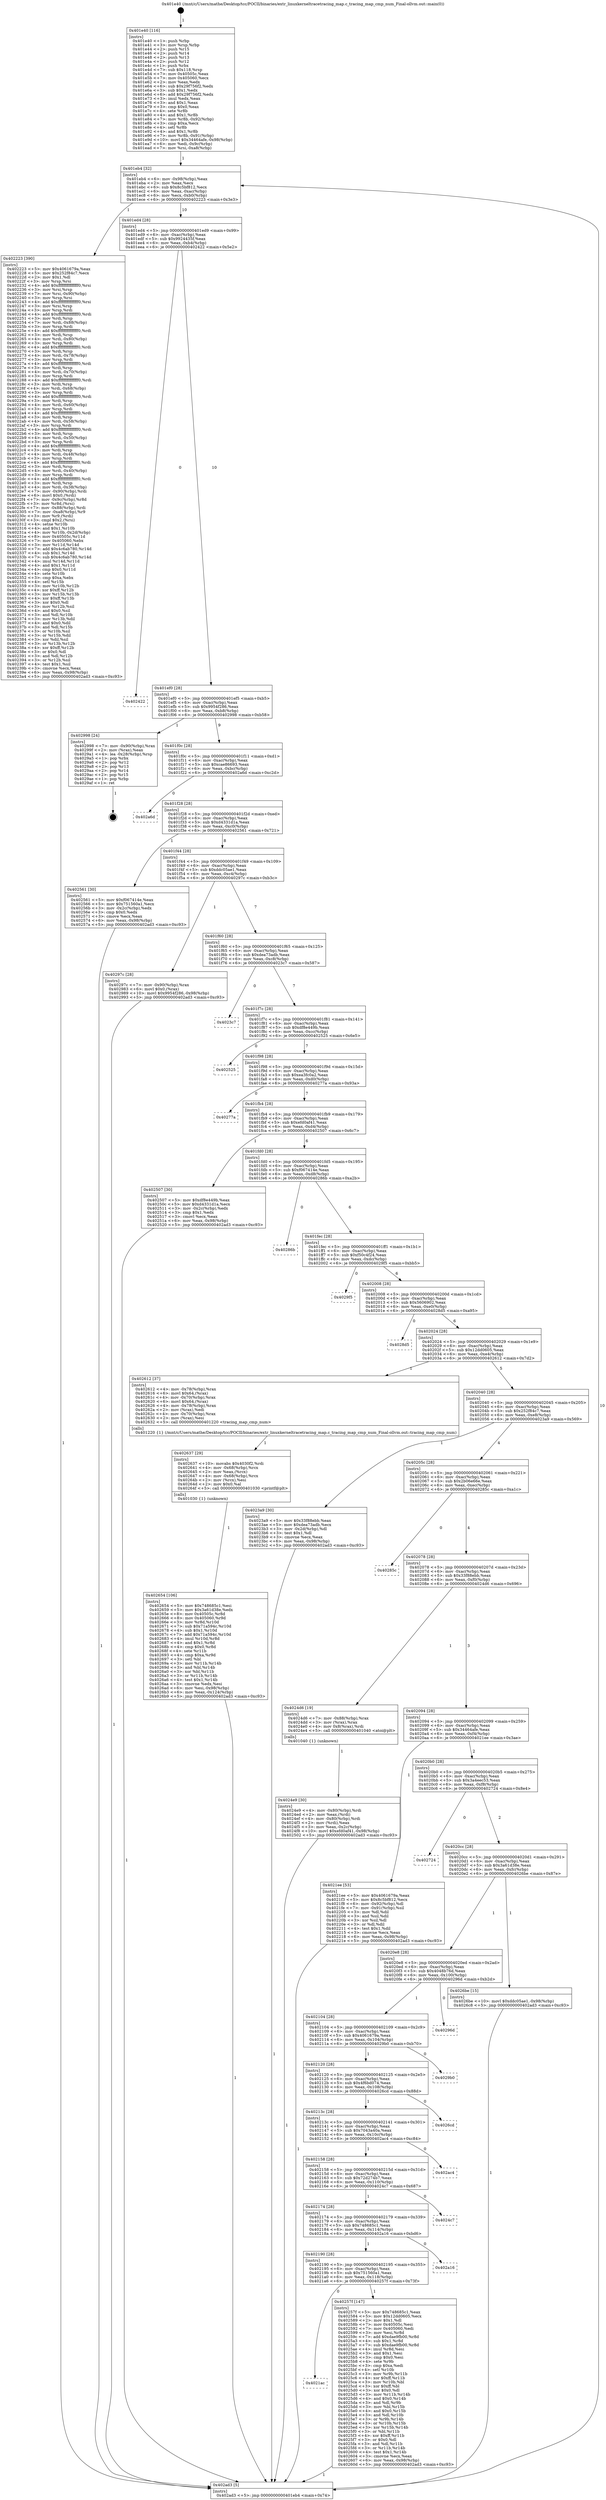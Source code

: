 digraph "0x401e40" {
  label = "0x401e40 (/mnt/c/Users/mathe/Desktop/tcc/POCII/binaries/extr_linuxkerneltracetracing_map.c_tracing_map_cmp_num_Final-ollvm.out::main(0))"
  labelloc = "t"
  node[shape=record]

  Entry [label="",width=0.3,height=0.3,shape=circle,fillcolor=black,style=filled]
  "0x401eb4" [label="{
     0x401eb4 [32]\l
     | [instrs]\l
     &nbsp;&nbsp;0x401eb4 \<+6\>: mov -0x98(%rbp),%eax\l
     &nbsp;&nbsp;0x401eba \<+2\>: mov %eax,%ecx\l
     &nbsp;&nbsp;0x401ebc \<+6\>: sub $0x8c5bf812,%ecx\l
     &nbsp;&nbsp;0x401ec2 \<+6\>: mov %eax,-0xac(%rbp)\l
     &nbsp;&nbsp;0x401ec8 \<+6\>: mov %ecx,-0xb0(%rbp)\l
     &nbsp;&nbsp;0x401ece \<+6\>: je 0000000000402223 \<main+0x3e3\>\l
  }"]
  "0x402223" [label="{
     0x402223 [390]\l
     | [instrs]\l
     &nbsp;&nbsp;0x402223 \<+5\>: mov $0x4061679a,%eax\l
     &nbsp;&nbsp;0x402228 \<+5\>: mov $0x252f84c7,%ecx\l
     &nbsp;&nbsp;0x40222d \<+2\>: mov $0x1,%dl\l
     &nbsp;&nbsp;0x40222f \<+3\>: mov %rsp,%rsi\l
     &nbsp;&nbsp;0x402232 \<+4\>: add $0xfffffffffffffff0,%rsi\l
     &nbsp;&nbsp;0x402236 \<+3\>: mov %rsi,%rsp\l
     &nbsp;&nbsp;0x402239 \<+7\>: mov %rsi,-0x90(%rbp)\l
     &nbsp;&nbsp;0x402240 \<+3\>: mov %rsp,%rsi\l
     &nbsp;&nbsp;0x402243 \<+4\>: add $0xfffffffffffffff0,%rsi\l
     &nbsp;&nbsp;0x402247 \<+3\>: mov %rsi,%rsp\l
     &nbsp;&nbsp;0x40224a \<+3\>: mov %rsp,%rdi\l
     &nbsp;&nbsp;0x40224d \<+4\>: add $0xfffffffffffffff0,%rdi\l
     &nbsp;&nbsp;0x402251 \<+3\>: mov %rdi,%rsp\l
     &nbsp;&nbsp;0x402254 \<+7\>: mov %rdi,-0x88(%rbp)\l
     &nbsp;&nbsp;0x40225b \<+3\>: mov %rsp,%rdi\l
     &nbsp;&nbsp;0x40225e \<+4\>: add $0xfffffffffffffff0,%rdi\l
     &nbsp;&nbsp;0x402262 \<+3\>: mov %rdi,%rsp\l
     &nbsp;&nbsp;0x402265 \<+4\>: mov %rdi,-0x80(%rbp)\l
     &nbsp;&nbsp;0x402269 \<+3\>: mov %rsp,%rdi\l
     &nbsp;&nbsp;0x40226c \<+4\>: add $0xfffffffffffffff0,%rdi\l
     &nbsp;&nbsp;0x402270 \<+3\>: mov %rdi,%rsp\l
     &nbsp;&nbsp;0x402273 \<+4\>: mov %rdi,-0x78(%rbp)\l
     &nbsp;&nbsp;0x402277 \<+3\>: mov %rsp,%rdi\l
     &nbsp;&nbsp;0x40227a \<+4\>: add $0xfffffffffffffff0,%rdi\l
     &nbsp;&nbsp;0x40227e \<+3\>: mov %rdi,%rsp\l
     &nbsp;&nbsp;0x402281 \<+4\>: mov %rdi,-0x70(%rbp)\l
     &nbsp;&nbsp;0x402285 \<+3\>: mov %rsp,%rdi\l
     &nbsp;&nbsp;0x402288 \<+4\>: add $0xfffffffffffffff0,%rdi\l
     &nbsp;&nbsp;0x40228c \<+3\>: mov %rdi,%rsp\l
     &nbsp;&nbsp;0x40228f \<+4\>: mov %rdi,-0x68(%rbp)\l
     &nbsp;&nbsp;0x402293 \<+3\>: mov %rsp,%rdi\l
     &nbsp;&nbsp;0x402296 \<+4\>: add $0xfffffffffffffff0,%rdi\l
     &nbsp;&nbsp;0x40229a \<+3\>: mov %rdi,%rsp\l
     &nbsp;&nbsp;0x40229d \<+4\>: mov %rdi,-0x60(%rbp)\l
     &nbsp;&nbsp;0x4022a1 \<+3\>: mov %rsp,%rdi\l
     &nbsp;&nbsp;0x4022a4 \<+4\>: add $0xfffffffffffffff0,%rdi\l
     &nbsp;&nbsp;0x4022a8 \<+3\>: mov %rdi,%rsp\l
     &nbsp;&nbsp;0x4022ab \<+4\>: mov %rdi,-0x58(%rbp)\l
     &nbsp;&nbsp;0x4022af \<+3\>: mov %rsp,%rdi\l
     &nbsp;&nbsp;0x4022b2 \<+4\>: add $0xfffffffffffffff0,%rdi\l
     &nbsp;&nbsp;0x4022b6 \<+3\>: mov %rdi,%rsp\l
     &nbsp;&nbsp;0x4022b9 \<+4\>: mov %rdi,-0x50(%rbp)\l
     &nbsp;&nbsp;0x4022bd \<+3\>: mov %rsp,%rdi\l
     &nbsp;&nbsp;0x4022c0 \<+4\>: add $0xfffffffffffffff0,%rdi\l
     &nbsp;&nbsp;0x4022c4 \<+3\>: mov %rdi,%rsp\l
     &nbsp;&nbsp;0x4022c7 \<+4\>: mov %rdi,-0x48(%rbp)\l
     &nbsp;&nbsp;0x4022cb \<+3\>: mov %rsp,%rdi\l
     &nbsp;&nbsp;0x4022ce \<+4\>: add $0xfffffffffffffff0,%rdi\l
     &nbsp;&nbsp;0x4022d2 \<+3\>: mov %rdi,%rsp\l
     &nbsp;&nbsp;0x4022d5 \<+4\>: mov %rdi,-0x40(%rbp)\l
     &nbsp;&nbsp;0x4022d9 \<+3\>: mov %rsp,%rdi\l
     &nbsp;&nbsp;0x4022dc \<+4\>: add $0xfffffffffffffff0,%rdi\l
     &nbsp;&nbsp;0x4022e0 \<+3\>: mov %rdi,%rsp\l
     &nbsp;&nbsp;0x4022e3 \<+4\>: mov %rdi,-0x38(%rbp)\l
     &nbsp;&nbsp;0x4022e7 \<+7\>: mov -0x90(%rbp),%rdi\l
     &nbsp;&nbsp;0x4022ee \<+6\>: movl $0x0,(%rdi)\l
     &nbsp;&nbsp;0x4022f4 \<+7\>: mov -0x9c(%rbp),%r8d\l
     &nbsp;&nbsp;0x4022fb \<+3\>: mov %r8d,(%rsi)\l
     &nbsp;&nbsp;0x4022fe \<+7\>: mov -0x88(%rbp),%rdi\l
     &nbsp;&nbsp;0x402305 \<+7\>: mov -0xa8(%rbp),%r9\l
     &nbsp;&nbsp;0x40230c \<+3\>: mov %r9,(%rdi)\l
     &nbsp;&nbsp;0x40230f \<+3\>: cmpl $0x2,(%rsi)\l
     &nbsp;&nbsp;0x402312 \<+4\>: setne %r10b\l
     &nbsp;&nbsp;0x402316 \<+4\>: and $0x1,%r10b\l
     &nbsp;&nbsp;0x40231a \<+4\>: mov %r10b,-0x2d(%rbp)\l
     &nbsp;&nbsp;0x40231e \<+8\>: mov 0x40505c,%r11d\l
     &nbsp;&nbsp;0x402326 \<+7\>: mov 0x405060,%ebx\l
     &nbsp;&nbsp;0x40232d \<+3\>: mov %r11d,%r14d\l
     &nbsp;&nbsp;0x402330 \<+7\>: add $0x4c6ab780,%r14d\l
     &nbsp;&nbsp;0x402337 \<+4\>: sub $0x1,%r14d\l
     &nbsp;&nbsp;0x40233b \<+7\>: sub $0x4c6ab780,%r14d\l
     &nbsp;&nbsp;0x402342 \<+4\>: imul %r14d,%r11d\l
     &nbsp;&nbsp;0x402346 \<+4\>: and $0x1,%r11d\l
     &nbsp;&nbsp;0x40234a \<+4\>: cmp $0x0,%r11d\l
     &nbsp;&nbsp;0x40234e \<+4\>: sete %r10b\l
     &nbsp;&nbsp;0x402352 \<+3\>: cmp $0xa,%ebx\l
     &nbsp;&nbsp;0x402355 \<+4\>: setl %r15b\l
     &nbsp;&nbsp;0x402359 \<+3\>: mov %r10b,%r12b\l
     &nbsp;&nbsp;0x40235c \<+4\>: xor $0xff,%r12b\l
     &nbsp;&nbsp;0x402360 \<+3\>: mov %r15b,%r13b\l
     &nbsp;&nbsp;0x402363 \<+4\>: xor $0xff,%r13b\l
     &nbsp;&nbsp;0x402367 \<+3\>: xor $0x0,%dl\l
     &nbsp;&nbsp;0x40236a \<+3\>: mov %r12b,%sil\l
     &nbsp;&nbsp;0x40236d \<+4\>: and $0x0,%sil\l
     &nbsp;&nbsp;0x402371 \<+3\>: and %dl,%r10b\l
     &nbsp;&nbsp;0x402374 \<+3\>: mov %r13b,%dil\l
     &nbsp;&nbsp;0x402377 \<+4\>: and $0x0,%dil\l
     &nbsp;&nbsp;0x40237b \<+3\>: and %dl,%r15b\l
     &nbsp;&nbsp;0x40237e \<+3\>: or %r10b,%sil\l
     &nbsp;&nbsp;0x402381 \<+3\>: or %r15b,%dil\l
     &nbsp;&nbsp;0x402384 \<+3\>: xor %dil,%sil\l
     &nbsp;&nbsp;0x402387 \<+3\>: or %r13b,%r12b\l
     &nbsp;&nbsp;0x40238a \<+4\>: xor $0xff,%r12b\l
     &nbsp;&nbsp;0x40238e \<+3\>: or $0x0,%dl\l
     &nbsp;&nbsp;0x402391 \<+3\>: and %dl,%r12b\l
     &nbsp;&nbsp;0x402394 \<+3\>: or %r12b,%sil\l
     &nbsp;&nbsp;0x402397 \<+4\>: test $0x1,%sil\l
     &nbsp;&nbsp;0x40239b \<+3\>: cmovne %ecx,%eax\l
     &nbsp;&nbsp;0x40239e \<+6\>: mov %eax,-0x98(%rbp)\l
     &nbsp;&nbsp;0x4023a4 \<+5\>: jmp 0000000000402ad3 \<main+0xc93\>\l
  }"]
  "0x401ed4" [label="{
     0x401ed4 [28]\l
     | [instrs]\l
     &nbsp;&nbsp;0x401ed4 \<+5\>: jmp 0000000000401ed9 \<main+0x99\>\l
     &nbsp;&nbsp;0x401ed9 \<+6\>: mov -0xac(%rbp),%eax\l
     &nbsp;&nbsp;0x401edf \<+5\>: sub $0x9924435f,%eax\l
     &nbsp;&nbsp;0x401ee4 \<+6\>: mov %eax,-0xb4(%rbp)\l
     &nbsp;&nbsp;0x401eea \<+6\>: je 0000000000402422 \<main+0x5e2\>\l
  }"]
  Exit [label="",width=0.3,height=0.3,shape=circle,fillcolor=black,style=filled,peripheries=2]
  "0x402422" [label="{
     0x402422\l
  }", style=dashed]
  "0x401ef0" [label="{
     0x401ef0 [28]\l
     | [instrs]\l
     &nbsp;&nbsp;0x401ef0 \<+5\>: jmp 0000000000401ef5 \<main+0xb5\>\l
     &nbsp;&nbsp;0x401ef5 \<+6\>: mov -0xac(%rbp),%eax\l
     &nbsp;&nbsp;0x401efb \<+5\>: sub $0x9954f286,%eax\l
     &nbsp;&nbsp;0x401f00 \<+6\>: mov %eax,-0xb8(%rbp)\l
     &nbsp;&nbsp;0x401f06 \<+6\>: je 0000000000402998 \<main+0xb58\>\l
  }"]
  "0x402654" [label="{
     0x402654 [106]\l
     | [instrs]\l
     &nbsp;&nbsp;0x402654 \<+5\>: mov $0x748685c1,%esi\l
     &nbsp;&nbsp;0x402659 \<+5\>: mov $0x3a61d38e,%edx\l
     &nbsp;&nbsp;0x40265e \<+8\>: mov 0x40505c,%r8d\l
     &nbsp;&nbsp;0x402666 \<+8\>: mov 0x405060,%r9d\l
     &nbsp;&nbsp;0x40266e \<+3\>: mov %r8d,%r10d\l
     &nbsp;&nbsp;0x402671 \<+7\>: sub $0x71a594c,%r10d\l
     &nbsp;&nbsp;0x402678 \<+4\>: sub $0x1,%r10d\l
     &nbsp;&nbsp;0x40267c \<+7\>: add $0x71a594c,%r10d\l
     &nbsp;&nbsp;0x402683 \<+4\>: imul %r10d,%r8d\l
     &nbsp;&nbsp;0x402687 \<+4\>: and $0x1,%r8d\l
     &nbsp;&nbsp;0x40268b \<+4\>: cmp $0x0,%r8d\l
     &nbsp;&nbsp;0x40268f \<+4\>: sete %r11b\l
     &nbsp;&nbsp;0x402693 \<+4\>: cmp $0xa,%r9d\l
     &nbsp;&nbsp;0x402697 \<+3\>: setl %bl\l
     &nbsp;&nbsp;0x40269a \<+3\>: mov %r11b,%r14b\l
     &nbsp;&nbsp;0x40269d \<+3\>: and %bl,%r14b\l
     &nbsp;&nbsp;0x4026a0 \<+3\>: xor %bl,%r11b\l
     &nbsp;&nbsp;0x4026a3 \<+3\>: or %r11b,%r14b\l
     &nbsp;&nbsp;0x4026a6 \<+4\>: test $0x1,%r14b\l
     &nbsp;&nbsp;0x4026aa \<+3\>: cmovne %edx,%esi\l
     &nbsp;&nbsp;0x4026ad \<+6\>: mov %esi,-0x98(%rbp)\l
     &nbsp;&nbsp;0x4026b3 \<+6\>: mov %eax,-0x124(%rbp)\l
     &nbsp;&nbsp;0x4026b9 \<+5\>: jmp 0000000000402ad3 \<main+0xc93\>\l
  }"]
  "0x402998" [label="{
     0x402998 [24]\l
     | [instrs]\l
     &nbsp;&nbsp;0x402998 \<+7\>: mov -0x90(%rbp),%rax\l
     &nbsp;&nbsp;0x40299f \<+2\>: mov (%rax),%eax\l
     &nbsp;&nbsp;0x4029a1 \<+4\>: lea -0x28(%rbp),%rsp\l
     &nbsp;&nbsp;0x4029a5 \<+1\>: pop %rbx\l
     &nbsp;&nbsp;0x4029a6 \<+2\>: pop %r12\l
     &nbsp;&nbsp;0x4029a8 \<+2\>: pop %r13\l
     &nbsp;&nbsp;0x4029aa \<+2\>: pop %r14\l
     &nbsp;&nbsp;0x4029ac \<+2\>: pop %r15\l
     &nbsp;&nbsp;0x4029ae \<+1\>: pop %rbp\l
     &nbsp;&nbsp;0x4029af \<+1\>: ret\l
  }"]
  "0x401f0c" [label="{
     0x401f0c [28]\l
     | [instrs]\l
     &nbsp;&nbsp;0x401f0c \<+5\>: jmp 0000000000401f11 \<main+0xd1\>\l
     &nbsp;&nbsp;0x401f11 \<+6\>: mov -0xac(%rbp),%eax\l
     &nbsp;&nbsp;0x401f17 \<+5\>: sub $0xcae86693,%eax\l
     &nbsp;&nbsp;0x401f1c \<+6\>: mov %eax,-0xbc(%rbp)\l
     &nbsp;&nbsp;0x401f22 \<+6\>: je 0000000000402a6d \<main+0xc2d\>\l
  }"]
  "0x402637" [label="{
     0x402637 [29]\l
     | [instrs]\l
     &nbsp;&nbsp;0x402637 \<+10\>: movabs $0x4030f2,%rdi\l
     &nbsp;&nbsp;0x402641 \<+4\>: mov -0x68(%rbp),%rcx\l
     &nbsp;&nbsp;0x402645 \<+2\>: mov %eax,(%rcx)\l
     &nbsp;&nbsp;0x402647 \<+4\>: mov -0x68(%rbp),%rcx\l
     &nbsp;&nbsp;0x40264b \<+2\>: mov (%rcx),%esi\l
     &nbsp;&nbsp;0x40264d \<+2\>: mov $0x0,%al\l
     &nbsp;&nbsp;0x40264f \<+5\>: call 0000000000401030 \<printf@plt\>\l
     | [calls]\l
     &nbsp;&nbsp;0x401030 \{1\} (unknown)\l
  }"]
  "0x402a6d" [label="{
     0x402a6d\l
  }", style=dashed]
  "0x401f28" [label="{
     0x401f28 [28]\l
     | [instrs]\l
     &nbsp;&nbsp;0x401f28 \<+5\>: jmp 0000000000401f2d \<main+0xed\>\l
     &nbsp;&nbsp;0x401f2d \<+6\>: mov -0xac(%rbp),%eax\l
     &nbsp;&nbsp;0x401f33 \<+5\>: sub $0xd4331d1a,%eax\l
     &nbsp;&nbsp;0x401f38 \<+6\>: mov %eax,-0xc0(%rbp)\l
     &nbsp;&nbsp;0x401f3e \<+6\>: je 0000000000402561 \<main+0x721\>\l
  }"]
  "0x4021ac" [label="{
     0x4021ac\l
  }", style=dashed]
  "0x402561" [label="{
     0x402561 [30]\l
     | [instrs]\l
     &nbsp;&nbsp;0x402561 \<+5\>: mov $0xf067414e,%eax\l
     &nbsp;&nbsp;0x402566 \<+5\>: mov $0x751560a1,%ecx\l
     &nbsp;&nbsp;0x40256b \<+3\>: mov -0x2c(%rbp),%edx\l
     &nbsp;&nbsp;0x40256e \<+3\>: cmp $0x0,%edx\l
     &nbsp;&nbsp;0x402571 \<+3\>: cmove %ecx,%eax\l
     &nbsp;&nbsp;0x402574 \<+6\>: mov %eax,-0x98(%rbp)\l
     &nbsp;&nbsp;0x40257a \<+5\>: jmp 0000000000402ad3 \<main+0xc93\>\l
  }"]
  "0x401f44" [label="{
     0x401f44 [28]\l
     | [instrs]\l
     &nbsp;&nbsp;0x401f44 \<+5\>: jmp 0000000000401f49 \<main+0x109\>\l
     &nbsp;&nbsp;0x401f49 \<+6\>: mov -0xac(%rbp),%eax\l
     &nbsp;&nbsp;0x401f4f \<+5\>: sub $0xddc05ae1,%eax\l
     &nbsp;&nbsp;0x401f54 \<+6\>: mov %eax,-0xc4(%rbp)\l
     &nbsp;&nbsp;0x401f5a \<+6\>: je 000000000040297c \<main+0xb3c\>\l
  }"]
  "0x40257f" [label="{
     0x40257f [147]\l
     | [instrs]\l
     &nbsp;&nbsp;0x40257f \<+5\>: mov $0x748685c1,%eax\l
     &nbsp;&nbsp;0x402584 \<+5\>: mov $0x12dd0605,%ecx\l
     &nbsp;&nbsp;0x402589 \<+2\>: mov $0x1,%dl\l
     &nbsp;&nbsp;0x40258b \<+7\>: mov 0x40505c,%esi\l
     &nbsp;&nbsp;0x402592 \<+7\>: mov 0x405060,%edi\l
     &nbsp;&nbsp;0x402599 \<+3\>: mov %esi,%r8d\l
     &nbsp;&nbsp;0x40259c \<+7\>: add $0xdae9fb00,%r8d\l
     &nbsp;&nbsp;0x4025a3 \<+4\>: sub $0x1,%r8d\l
     &nbsp;&nbsp;0x4025a7 \<+7\>: sub $0xdae9fb00,%r8d\l
     &nbsp;&nbsp;0x4025ae \<+4\>: imul %r8d,%esi\l
     &nbsp;&nbsp;0x4025b2 \<+3\>: and $0x1,%esi\l
     &nbsp;&nbsp;0x4025b5 \<+3\>: cmp $0x0,%esi\l
     &nbsp;&nbsp;0x4025b8 \<+4\>: sete %r9b\l
     &nbsp;&nbsp;0x4025bc \<+3\>: cmp $0xa,%edi\l
     &nbsp;&nbsp;0x4025bf \<+4\>: setl %r10b\l
     &nbsp;&nbsp;0x4025c3 \<+3\>: mov %r9b,%r11b\l
     &nbsp;&nbsp;0x4025c6 \<+4\>: xor $0xff,%r11b\l
     &nbsp;&nbsp;0x4025ca \<+3\>: mov %r10b,%bl\l
     &nbsp;&nbsp;0x4025cd \<+3\>: xor $0xff,%bl\l
     &nbsp;&nbsp;0x4025d0 \<+3\>: xor $0x0,%dl\l
     &nbsp;&nbsp;0x4025d3 \<+3\>: mov %r11b,%r14b\l
     &nbsp;&nbsp;0x4025d6 \<+4\>: and $0x0,%r14b\l
     &nbsp;&nbsp;0x4025da \<+3\>: and %dl,%r9b\l
     &nbsp;&nbsp;0x4025dd \<+3\>: mov %bl,%r15b\l
     &nbsp;&nbsp;0x4025e0 \<+4\>: and $0x0,%r15b\l
     &nbsp;&nbsp;0x4025e4 \<+3\>: and %dl,%r10b\l
     &nbsp;&nbsp;0x4025e7 \<+3\>: or %r9b,%r14b\l
     &nbsp;&nbsp;0x4025ea \<+3\>: or %r10b,%r15b\l
     &nbsp;&nbsp;0x4025ed \<+3\>: xor %r15b,%r14b\l
     &nbsp;&nbsp;0x4025f0 \<+3\>: or %bl,%r11b\l
     &nbsp;&nbsp;0x4025f3 \<+4\>: xor $0xff,%r11b\l
     &nbsp;&nbsp;0x4025f7 \<+3\>: or $0x0,%dl\l
     &nbsp;&nbsp;0x4025fa \<+3\>: and %dl,%r11b\l
     &nbsp;&nbsp;0x4025fd \<+3\>: or %r11b,%r14b\l
     &nbsp;&nbsp;0x402600 \<+4\>: test $0x1,%r14b\l
     &nbsp;&nbsp;0x402604 \<+3\>: cmovne %ecx,%eax\l
     &nbsp;&nbsp;0x402607 \<+6\>: mov %eax,-0x98(%rbp)\l
     &nbsp;&nbsp;0x40260d \<+5\>: jmp 0000000000402ad3 \<main+0xc93\>\l
  }"]
  "0x40297c" [label="{
     0x40297c [28]\l
     | [instrs]\l
     &nbsp;&nbsp;0x40297c \<+7\>: mov -0x90(%rbp),%rax\l
     &nbsp;&nbsp;0x402983 \<+6\>: movl $0x0,(%rax)\l
     &nbsp;&nbsp;0x402989 \<+10\>: movl $0x9954f286,-0x98(%rbp)\l
     &nbsp;&nbsp;0x402993 \<+5\>: jmp 0000000000402ad3 \<main+0xc93\>\l
  }"]
  "0x401f60" [label="{
     0x401f60 [28]\l
     | [instrs]\l
     &nbsp;&nbsp;0x401f60 \<+5\>: jmp 0000000000401f65 \<main+0x125\>\l
     &nbsp;&nbsp;0x401f65 \<+6\>: mov -0xac(%rbp),%eax\l
     &nbsp;&nbsp;0x401f6b \<+5\>: sub $0xdea73adb,%eax\l
     &nbsp;&nbsp;0x401f70 \<+6\>: mov %eax,-0xc8(%rbp)\l
     &nbsp;&nbsp;0x401f76 \<+6\>: je 00000000004023c7 \<main+0x587\>\l
  }"]
  "0x402190" [label="{
     0x402190 [28]\l
     | [instrs]\l
     &nbsp;&nbsp;0x402190 \<+5\>: jmp 0000000000402195 \<main+0x355\>\l
     &nbsp;&nbsp;0x402195 \<+6\>: mov -0xac(%rbp),%eax\l
     &nbsp;&nbsp;0x40219b \<+5\>: sub $0x751560a1,%eax\l
     &nbsp;&nbsp;0x4021a0 \<+6\>: mov %eax,-0x118(%rbp)\l
     &nbsp;&nbsp;0x4021a6 \<+6\>: je 000000000040257f \<main+0x73f\>\l
  }"]
  "0x4023c7" [label="{
     0x4023c7\l
  }", style=dashed]
  "0x401f7c" [label="{
     0x401f7c [28]\l
     | [instrs]\l
     &nbsp;&nbsp;0x401f7c \<+5\>: jmp 0000000000401f81 \<main+0x141\>\l
     &nbsp;&nbsp;0x401f81 \<+6\>: mov -0xac(%rbp),%eax\l
     &nbsp;&nbsp;0x401f87 \<+5\>: sub $0xdf8e449b,%eax\l
     &nbsp;&nbsp;0x401f8c \<+6\>: mov %eax,-0xcc(%rbp)\l
     &nbsp;&nbsp;0x401f92 \<+6\>: je 0000000000402525 \<main+0x6e5\>\l
  }"]
  "0x402a16" [label="{
     0x402a16\l
  }", style=dashed]
  "0x402525" [label="{
     0x402525\l
  }", style=dashed]
  "0x401f98" [label="{
     0x401f98 [28]\l
     | [instrs]\l
     &nbsp;&nbsp;0x401f98 \<+5\>: jmp 0000000000401f9d \<main+0x15d\>\l
     &nbsp;&nbsp;0x401f9d \<+6\>: mov -0xac(%rbp),%eax\l
     &nbsp;&nbsp;0x401fa3 \<+5\>: sub $0xea3fc0a2,%eax\l
     &nbsp;&nbsp;0x401fa8 \<+6\>: mov %eax,-0xd0(%rbp)\l
     &nbsp;&nbsp;0x401fae \<+6\>: je 000000000040277a \<main+0x93a\>\l
  }"]
  "0x402174" [label="{
     0x402174 [28]\l
     | [instrs]\l
     &nbsp;&nbsp;0x402174 \<+5\>: jmp 0000000000402179 \<main+0x339\>\l
     &nbsp;&nbsp;0x402179 \<+6\>: mov -0xac(%rbp),%eax\l
     &nbsp;&nbsp;0x40217f \<+5\>: sub $0x748685c1,%eax\l
     &nbsp;&nbsp;0x402184 \<+6\>: mov %eax,-0x114(%rbp)\l
     &nbsp;&nbsp;0x40218a \<+6\>: je 0000000000402a16 \<main+0xbd6\>\l
  }"]
  "0x40277a" [label="{
     0x40277a\l
  }", style=dashed]
  "0x401fb4" [label="{
     0x401fb4 [28]\l
     | [instrs]\l
     &nbsp;&nbsp;0x401fb4 \<+5\>: jmp 0000000000401fb9 \<main+0x179\>\l
     &nbsp;&nbsp;0x401fb9 \<+6\>: mov -0xac(%rbp),%eax\l
     &nbsp;&nbsp;0x401fbf \<+5\>: sub $0xefd0af41,%eax\l
     &nbsp;&nbsp;0x401fc4 \<+6\>: mov %eax,-0xd4(%rbp)\l
     &nbsp;&nbsp;0x401fca \<+6\>: je 0000000000402507 \<main+0x6c7\>\l
  }"]
  "0x4024c7" [label="{
     0x4024c7\l
  }", style=dashed]
  "0x402507" [label="{
     0x402507 [30]\l
     | [instrs]\l
     &nbsp;&nbsp;0x402507 \<+5\>: mov $0xdf8e449b,%eax\l
     &nbsp;&nbsp;0x40250c \<+5\>: mov $0xd4331d1a,%ecx\l
     &nbsp;&nbsp;0x402511 \<+3\>: mov -0x2c(%rbp),%edx\l
     &nbsp;&nbsp;0x402514 \<+3\>: cmp $0x1,%edx\l
     &nbsp;&nbsp;0x402517 \<+3\>: cmovl %ecx,%eax\l
     &nbsp;&nbsp;0x40251a \<+6\>: mov %eax,-0x98(%rbp)\l
     &nbsp;&nbsp;0x402520 \<+5\>: jmp 0000000000402ad3 \<main+0xc93\>\l
  }"]
  "0x401fd0" [label="{
     0x401fd0 [28]\l
     | [instrs]\l
     &nbsp;&nbsp;0x401fd0 \<+5\>: jmp 0000000000401fd5 \<main+0x195\>\l
     &nbsp;&nbsp;0x401fd5 \<+6\>: mov -0xac(%rbp),%eax\l
     &nbsp;&nbsp;0x401fdb \<+5\>: sub $0xf067414e,%eax\l
     &nbsp;&nbsp;0x401fe0 \<+6\>: mov %eax,-0xd8(%rbp)\l
     &nbsp;&nbsp;0x401fe6 \<+6\>: je 000000000040286b \<main+0xa2b\>\l
  }"]
  "0x402158" [label="{
     0x402158 [28]\l
     | [instrs]\l
     &nbsp;&nbsp;0x402158 \<+5\>: jmp 000000000040215d \<main+0x31d\>\l
     &nbsp;&nbsp;0x40215d \<+6\>: mov -0xac(%rbp),%eax\l
     &nbsp;&nbsp;0x402163 \<+5\>: sub $0x72d274b7,%eax\l
     &nbsp;&nbsp;0x402168 \<+6\>: mov %eax,-0x110(%rbp)\l
     &nbsp;&nbsp;0x40216e \<+6\>: je 00000000004024c7 \<main+0x687\>\l
  }"]
  "0x40286b" [label="{
     0x40286b\l
  }", style=dashed]
  "0x401fec" [label="{
     0x401fec [28]\l
     | [instrs]\l
     &nbsp;&nbsp;0x401fec \<+5\>: jmp 0000000000401ff1 \<main+0x1b1\>\l
     &nbsp;&nbsp;0x401ff1 \<+6\>: mov -0xac(%rbp),%eax\l
     &nbsp;&nbsp;0x401ff7 \<+5\>: sub $0xf50c4f24,%eax\l
     &nbsp;&nbsp;0x401ffc \<+6\>: mov %eax,-0xdc(%rbp)\l
     &nbsp;&nbsp;0x402002 \<+6\>: je 00000000004029f5 \<main+0xbb5\>\l
  }"]
  "0x402ac4" [label="{
     0x402ac4\l
  }", style=dashed]
  "0x4029f5" [label="{
     0x4029f5\l
  }", style=dashed]
  "0x402008" [label="{
     0x402008 [28]\l
     | [instrs]\l
     &nbsp;&nbsp;0x402008 \<+5\>: jmp 000000000040200d \<main+0x1cd\>\l
     &nbsp;&nbsp;0x40200d \<+6\>: mov -0xac(%rbp),%eax\l
     &nbsp;&nbsp;0x402013 \<+5\>: sub $0x5606902,%eax\l
     &nbsp;&nbsp;0x402018 \<+6\>: mov %eax,-0xe0(%rbp)\l
     &nbsp;&nbsp;0x40201e \<+6\>: je 00000000004028d5 \<main+0xa95\>\l
  }"]
  "0x40213c" [label="{
     0x40213c [28]\l
     | [instrs]\l
     &nbsp;&nbsp;0x40213c \<+5\>: jmp 0000000000402141 \<main+0x301\>\l
     &nbsp;&nbsp;0x402141 \<+6\>: mov -0xac(%rbp),%eax\l
     &nbsp;&nbsp;0x402147 \<+5\>: sub $0x7043a40a,%eax\l
     &nbsp;&nbsp;0x40214c \<+6\>: mov %eax,-0x10c(%rbp)\l
     &nbsp;&nbsp;0x402152 \<+6\>: je 0000000000402ac4 \<main+0xc84\>\l
  }"]
  "0x4028d5" [label="{
     0x4028d5\l
  }", style=dashed]
  "0x402024" [label="{
     0x402024 [28]\l
     | [instrs]\l
     &nbsp;&nbsp;0x402024 \<+5\>: jmp 0000000000402029 \<main+0x1e9\>\l
     &nbsp;&nbsp;0x402029 \<+6\>: mov -0xac(%rbp),%eax\l
     &nbsp;&nbsp;0x40202f \<+5\>: sub $0x12dd0605,%eax\l
     &nbsp;&nbsp;0x402034 \<+6\>: mov %eax,-0xe4(%rbp)\l
     &nbsp;&nbsp;0x40203a \<+6\>: je 0000000000402612 \<main+0x7d2\>\l
  }"]
  "0x4026cd" [label="{
     0x4026cd\l
  }", style=dashed]
  "0x402612" [label="{
     0x402612 [37]\l
     | [instrs]\l
     &nbsp;&nbsp;0x402612 \<+4\>: mov -0x78(%rbp),%rax\l
     &nbsp;&nbsp;0x402616 \<+6\>: movl $0x64,(%rax)\l
     &nbsp;&nbsp;0x40261c \<+4\>: mov -0x70(%rbp),%rax\l
     &nbsp;&nbsp;0x402620 \<+6\>: movl $0x64,(%rax)\l
     &nbsp;&nbsp;0x402626 \<+4\>: mov -0x78(%rbp),%rax\l
     &nbsp;&nbsp;0x40262a \<+2\>: mov (%rax),%edi\l
     &nbsp;&nbsp;0x40262c \<+4\>: mov -0x70(%rbp),%rax\l
     &nbsp;&nbsp;0x402630 \<+2\>: mov (%rax),%esi\l
     &nbsp;&nbsp;0x402632 \<+5\>: call 0000000000401220 \<tracing_map_cmp_num\>\l
     | [calls]\l
     &nbsp;&nbsp;0x401220 \{1\} (/mnt/c/Users/mathe/Desktop/tcc/POCII/binaries/extr_linuxkerneltracetracing_map.c_tracing_map_cmp_num_Final-ollvm.out::tracing_map_cmp_num)\l
  }"]
  "0x402040" [label="{
     0x402040 [28]\l
     | [instrs]\l
     &nbsp;&nbsp;0x402040 \<+5\>: jmp 0000000000402045 \<main+0x205\>\l
     &nbsp;&nbsp;0x402045 \<+6\>: mov -0xac(%rbp),%eax\l
     &nbsp;&nbsp;0x40204b \<+5\>: sub $0x252f84c7,%eax\l
     &nbsp;&nbsp;0x402050 \<+6\>: mov %eax,-0xe8(%rbp)\l
     &nbsp;&nbsp;0x402056 \<+6\>: je 00000000004023a9 \<main+0x569\>\l
  }"]
  "0x402120" [label="{
     0x402120 [28]\l
     | [instrs]\l
     &nbsp;&nbsp;0x402120 \<+5\>: jmp 0000000000402125 \<main+0x2e5\>\l
     &nbsp;&nbsp;0x402125 \<+6\>: mov -0xac(%rbp),%eax\l
     &nbsp;&nbsp;0x40212b \<+5\>: sub $0x4f6bd074,%eax\l
     &nbsp;&nbsp;0x402130 \<+6\>: mov %eax,-0x108(%rbp)\l
     &nbsp;&nbsp;0x402136 \<+6\>: je 00000000004026cd \<main+0x88d\>\l
  }"]
  "0x4023a9" [label="{
     0x4023a9 [30]\l
     | [instrs]\l
     &nbsp;&nbsp;0x4023a9 \<+5\>: mov $0x33f88ebb,%eax\l
     &nbsp;&nbsp;0x4023ae \<+5\>: mov $0xdea73adb,%ecx\l
     &nbsp;&nbsp;0x4023b3 \<+3\>: mov -0x2d(%rbp),%dl\l
     &nbsp;&nbsp;0x4023b6 \<+3\>: test $0x1,%dl\l
     &nbsp;&nbsp;0x4023b9 \<+3\>: cmovne %ecx,%eax\l
     &nbsp;&nbsp;0x4023bc \<+6\>: mov %eax,-0x98(%rbp)\l
     &nbsp;&nbsp;0x4023c2 \<+5\>: jmp 0000000000402ad3 \<main+0xc93\>\l
  }"]
  "0x40205c" [label="{
     0x40205c [28]\l
     | [instrs]\l
     &nbsp;&nbsp;0x40205c \<+5\>: jmp 0000000000402061 \<main+0x221\>\l
     &nbsp;&nbsp;0x402061 \<+6\>: mov -0xac(%rbp),%eax\l
     &nbsp;&nbsp;0x402067 \<+5\>: sub $0x2b06e66e,%eax\l
     &nbsp;&nbsp;0x40206c \<+6\>: mov %eax,-0xec(%rbp)\l
     &nbsp;&nbsp;0x402072 \<+6\>: je 000000000040285c \<main+0xa1c\>\l
  }"]
  "0x4029b0" [label="{
     0x4029b0\l
  }", style=dashed]
  "0x40285c" [label="{
     0x40285c\l
  }", style=dashed]
  "0x402078" [label="{
     0x402078 [28]\l
     | [instrs]\l
     &nbsp;&nbsp;0x402078 \<+5\>: jmp 000000000040207d \<main+0x23d\>\l
     &nbsp;&nbsp;0x40207d \<+6\>: mov -0xac(%rbp),%eax\l
     &nbsp;&nbsp;0x402083 \<+5\>: sub $0x33f88ebb,%eax\l
     &nbsp;&nbsp;0x402088 \<+6\>: mov %eax,-0xf0(%rbp)\l
     &nbsp;&nbsp;0x40208e \<+6\>: je 00000000004024d6 \<main+0x696\>\l
  }"]
  "0x402104" [label="{
     0x402104 [28]\l
     | [instrs]\l
     &nbsp;&nbsp;0x402104 \<+5\>: jmp 0000000000402109 \<main+0x2c9\>\l
     &nbsp;&nbsp;0x402109 \<+6\>: mov -0xac(%rbp),%eax\l
     &nbsp;&nbsp;0x40210f \<+5\>: sub $0x4061679a,%eax\l
     &nbsp;&nbsp;0x402114 \<+6\>: mov %eax,-0x104(%rbp)\l
     &nbsp;&nbsp;0x40211a \<+6\>: je 00000000004029b0 \<main+0xb70\>\l
  }"]
  "0x4024d6" [label="{
     0x4024d6 [19]\l
     | [instrs]\l
     &nbsp;&nbsp;0x4024d6 \<+7\>: mov -0x88(%rbp),%rax\l
     &nbsp;&nbsp;0x4024dd \<+3\>: mov (%rax),%rax\l
     &nbsp;&nbsp;0x4024e0 \<+4\>: mov 0x8(%rax),%rdi\l
     &nbsp;&nbsp;0x4024e4 \<+5\>: call 0000000000401040 \<atoi@plt\>\l
     | [calls]\l
     &nbsp;&nbsp;0x401040 \{1\} (unknown)\l
  }"]
  "0x402094" [label="{
     0x402094 [28]\l
     | [instrs]\l
     &nbsp;&nbsp;0x402094 \<+5\>: jmp 0000000000402099 \<main+0x259\>\l
     &nbsp;&nbsp;0x402099 \<+6\>: mov -0xac(%rbp),%eax\l
     &nbsp;&nbsp;0x40209f \<+5\>: sub $0x34464afe,%eax\l
     &nbsp;&nbsp;0x4020a4 \<+6\>: mov %eax,-0xf4(%rbp)\l
     &nbsp;&nbsp;0x4020aa \<+6\>: je 00000000004021ee \<main+0x3ae\>\l
  }"]
  "0x40296d" [label="{
     0x40296d\l
  }", style=dashed]
  "0x4021ee" [label="{
     0x4021ee [53]\l
     | [instrs]\l
     &nbsp;&nbsp;0x4021ee \<+5\>: mov $0x4061679a,%eax\l
     &nbsp;&nbsp;0x4021f3 \<+5\>: mov $0x8c5bf812,%ecx\l
     &nbsp;&nbsp;0x4021f8 \<+6\>: mov -0x92(%rbp),%dl\l
     &nbsp;&nbsp;0x4021fe \<+7\>: mov -0x91(%rbp),%sil\l
     &nbsp;&nbsp;0x402205 \<+3\>: mov %dl,%dil\l
     &nbsp;&nbsp;0x402208 \<+3\>: and %sil,%dil\l
     &nbsp;&nbsp;0x40220b \<+3\>: xor %sil,%dl\l
     &nbsp;&nbsp;0x40220e \<+3\>: or %dl,%dil\l
     &nbsp;&nbsp;0x402211 \<+4\>: test $0x1,%dil\l
     &nbsp;&nbsp;0x402215 \<+3\>: cmovne %ecx,%eax\l
     &nbsp;&nbsp;0x402218 \<+6\>: mov %eax,-0x98(%rbp)\l
     &nbsp;&nbsp;0x40221e \<+5\>: jmp 0000000000402ad3 \<main+0xc93\>\l
  }"]
  "0x4020b0" [label="{
     0x4020b0 [28]\l
     | [instrs]\l
     &nbsp;&nbsp;0x4020b0 \<+5\>: jmp 00000000004020b5 \<main+0x275\>\l
     &nbsp;&nbsp;0x4020b5 \<+6\>: mov -0xac(%rbp),%eax\l
     &nbsp;&nbsp;0x4020bb \<+5\>: sub $0x3a4eec53,%eax\l
     &nbsp;&nbsp;0x4020c0 \<+6\>: mov %eax,-0xf8(%rbp)\l
     &nbsp;&nbsp;0x4020c6 \<+6\>: je 0000000000402724 \<main+0x8e4\>\l
  }"]
  "0x402ad3" [label="{
     0x402ad3 [5]\l
     | [instrs]\l
     &nbsp;&nbsp;0x402ad3 \<+5\>: jmp 0000000000401eb4 \<main+0x74\>\l
  }"]
  "0x401e40" [label="{
     0x401e40 [116]\l
     | [instrs]\l
     &nbsp;&nbsp;0x401e40 \<+1\>: push %rbp\l
     &nbsp;&nbsp;0x401e41 \<+3\>: mov %rsp,%rbp\l
     &nbsp;&nbsp;0x401e44 \<+2\>: push %r15\l
     &nbsp;&nbsp;0x401e46 \<+2\>: push %r14\l
     &nbsp;&nbsp;0x401e48 \<+2\>: push %r13\l
     &nbsp;&nbsp;0x401e4a \<+2\>: push %r12\l
     &nbsp;&nbsp;0x401e4c \<+1\>: push %rbx\l
     &nbsp;&nbsp;0x401e4d \<+7\>: sub $0x118,%rsp\l
     &nbsp;&nbsp;0x401e54 \<+7\>: mov 0x40505c,%eax\l
     &nbsp;&nbsp;0x401e5b \<+7\>: mov 0x405060,%ecx\l
     &nbsp;&nbsp;0x401e62 \<+2\>: mov %eax,%edx\l
     &nbsp;&nbsp;0x401e64 \<+6\>: sub $0x29f756f2,%edx\l
     &nbsp;&nbsp;0x401e6a \<+3\>: sub $0x1,%edx\l
     &nbsp;&nbsp;0x401e6d \<+6\>: add $0x29f756f2,%edx\l
     &nbsp;&nbsp;0x401e73 \<+3\>: imul %edx,%eax\l
     &nbsp;&nbsp;0x401e76 \<+3\>: and $0x1,%eax\l
     &nbsp;&nbsp;0x401e79 \<+3\>: cmp $0x0,%eax\l
     &nbsp;&nbsp;0x401e7c \<+4\>: sete %r8b\l
     &nbsp;&nbsp;0x401e80 \<+4\>: and $0x1,%r8b\l
     &nbsp;&nbsp;0x401e84 \<+7\>: mov %r8b,-0x92(%rbp)\l
     &nbsp;&nbsp;0x401e8b \<+3\>: cmp $0xa,%ecx\l
     &nbsp;&nbsp;0x401e8e \<+4\>: setl %r8b\l
     &nbsp;&nbsp;0x401e92 \<+4\>: and $0x1,%r8b\l
     &nbsp;&nbsp;0x401e96 \<+7\>: mov %r8b,-0x91(%rbp)\l
     &nbsp;&nbsp;0x401e9d \<+10\>: movl $0x34464afe,-0x98(%rbp)\l
     &nbsp;&nbsp;0x401ea7 \<+6\>: mov %edi,-0x9c(%rbp)\l
     &nbsp;&nbsp;0x401ead \<+7\>: mov %rsi,-0xa8(%rbp)\l
  }"]
  "0x4020e8" [label="{
     0x4020e8 [28]\l
     | [instrs]\l
     &nbsp;&nbsp;0x4020e8 \<+5\>: jmp 00000000004020ed \<main+0x2ad\>\l
     &nbsp;&nbsp;0x4020ed \<+6\>: mov -0xac(%rbp),%eax\l
     &nbsp;&nbsp;0x4020f3 \<+5\>: sub $0x4048b76d,%eax\l
     &nbsp;&nbsp;0x4020f8 \<+6\>: mov %eax,-0x100(%rbp)\l
     &nbsp;&nbsp;0x4020fe \<+6\>: je 000000000040296d \<main+0xb2d\>\l
  }"]
  "0x4024e9" [label="{
     0x4024e9 [30]\l
     | [instrs]\l
     &nbsp;&nbsp;0x4024e9 \<+4\>: mov -0x80(%rbp),%rdi\l
     &nbsp;&nbsp;0x4024ed \<+2\>: mov %eax,(%rdi)\l
     &nbsp;&nbsp;0x4024ef \<+4\>: mov -0x80(%rbp),%rdi\l
     &nbsp;&nbsp;0x4024f3 \<+2\>: mov (%rdi),%eax\l
     &nbsp;&nbsp;0x4024f5 \<+3\>: mov %eax,-0x2c(%rbp)\l
     &nbsp;&nbsp;0x4024f8 \<+10\>: movl $0xefd0af41,-0x98(%rbp)\l
     &nbsp;&nbsp;0x402502 \<+5\>: jmp 0000000000402ad3 \<main+0xc93\>\l
  }"]
  "0x4026be" [label="{
     0x4026be [15]\l
     | [instrs]\l
     &nbsp;&nbsp;0x4026be \<+10\>: movl $0xddc05ae1,-0x98(%rbp)\l
     &nbsp;&nbsp;0x4026c8 \<+5\>: jmp 0000000000402ad3 \<main+0xc93\>\l
  }"]
  "0x402724" [label="{
     0x402724\l
  }", style=dashed]
  "0x4020cc" [label="{
     0x4020cc [28]\l
     | [instrs]\l
     &nbsp;&nbsp;0x4020cc \<+5\>: jmp 00000000004020d1 \<main+0x291\>\l
     &nbsp;&nbsp;0x4020d1 \<+6\>: mov -0xac(%rbp),%eax\l
     &nbsp;&nbsp;0x4020d7 \<+5\>: sub $0x3a61d38e,%eax\l
     &nbsp;&nbsp;0x4020dc \<+6\>: mov %eax,-0xfc(%rbp)\l
     &nbsp;&nbsp;0x4020e2 \<+6\>: je 00000000004026be \<main+0x87e\>\l
  }"]
  Entry -> "0x401e40" [label=" 1"]
  "0x401eb4" -> "0x402223" [label=" 1"]
  "0x401eb4" -> "0x401ed4" [label=" 10"]
  "0x402998" -> Exit [label=" 1"]
  "0x401ed4" -> "0x402422" [label=" 0"]
  "0x401ed4" -> "0x401ef0" [label=" 10"]
  "0x40297c" -> "0x402ad3" [label=" 1"]
  "0x401ef0" -> "0x402998" [label=" 1"]
  "0x401ef0" -> "0x401f0c" [label=" 9"]
  "0x4026be" -> "0x402ad3" [label=" 1"]
  "0x401f0c" -> "0x402a6d" [label=" 0"]
  "0x401f0c" -> "0x401f28" [label=" 9"]
  "0x402654" -> "0x402ad3" [label=" 1"]
  "0x401f28" -> "0x402561" [label=" 1"]
  "0x401f28" -> "0x401f44" [label=" 8"]
  "0x402637" -> "0x402654" [label=" 1"]
  "0x401f44" -> "0x40297c" [label=" 1"]
  "0x401f44" -> "0x401f60" [label=" 7"]
  "0x402612" -> "0x402637" [label=" 1"]
  "0x401f60" -> "0x4023c7" [label=" 0"]
  "0x401f60" -> "0x401f7c" [label=" 7"]
  "0x402190" -> "0x4021ac" [label=" 0"]
  "0x401f7c" -> "0x402525" [label=" 0"]
  "0x401f7c" -> "0x401f98" [label=" 7"]
  "0x402190" -> "0x40257f" [label=" 1"]
  "0x401f98" -> "0x40277a" [label=" 0"]
  "0x401f98" -> "0x401fb4" [label=" 7"]
  "0x402174" -> "0x402190" [label=" 1"]
  "0x401fb4" -> "0x402507" [label=" 1"]
  "0x401fb4" -> "0x401fd0" [label=" 6"]
  "0x402174" -> "0x402a16" [label=" 0"]
  "0x401fd0" -> "0x40286b" [label=" 0"]
  "0x401fd0" -> "0x401fec" [label=" 6"]
  "0x402158" -> "0x402174" [label=" 1"]
  "0x401fec" -> "0x4029f5" [label=" 0"]
  "0x401fec" -> "0x402008" [label=" 6"]
  "0x402158" -> "0x4024c7" [label=" 0"]
  "0x402008" -> "0x4028d5" [label=" 0"]
  "0x402008" -> "0x402024" [label=" 6"]
  "0x40213c" -> "0x402158" [label=" 1"]
  "0x402024" -> "0x402612" [label=" 1"]
  "0x402024" -> "0x402040" [label=" 5"]
  "0x40213c" -> "0x402ac4" [label=" 0"]
  "0x402040" -> "0x4023a9" [label=" 1"]
  "0x402040" -> "0x40205c" [label=" 4"]
  "0x402120" -> "0x40213c" [label=" 1"]
  "0x40205c" -> "0x40285c" [label=" 0"]
  "0x40205c" -> "0x402078" [label=" 4"]
  "0x402120" -> "0x4026cd" [label=" 0"]
  "0x402078" -> "0x4024d6" [label=" 1"]
  "0x402078" -> "0x402094" [label=" 3"]
  "0x402104" -> "0x402120" [label=" 1"]
  "0x402094" -> "0x4021ee" [label=" 1"]
  "0x402094" -> "0x4020b0" [label=" 2"]
  "0x4021ee" -> "0x402ad3" [label=" 1"]
  "0x401e40" -> "0x401eb4" [label=" 1"]
  "0x402ad3" -> "0x401eb4" [label=" 10"]
  "0x402104" -> "0x4029b0" [label=" 0"]
  "0x402223" -> "0x402ad3" [label=" 1"]
  "0x4023a9" -> "0x402ad3" [label=" 1"]
  "0x4024d6" -> "0x4024e9" [label=" 1"]
  "0x4024e9" -> "0x402ad3" [label=" 1"]
  "0x402507" -> "0x402ad3" [label=" 1"]
  "0x402561" -> "0x402ad3" [label=" 1"]
  "0x4020e8" -> "0x402104" [label=" 1"]
  "0x4020b0" -> "0x402724" [label=" 0"]
  "0x4020b0" -> "0x4020cc" [label=" 2"]
  "0x4020e8" -> "0x40296d" [label=" 0"]
  "0x4020cc" -> "0x4026be" [label=" 1"]
  "0x4020cc" -> "0x4020e8" [label=" 1"]
  "0x40257f" -> "0x402ad3" [label=" 1"]
}
